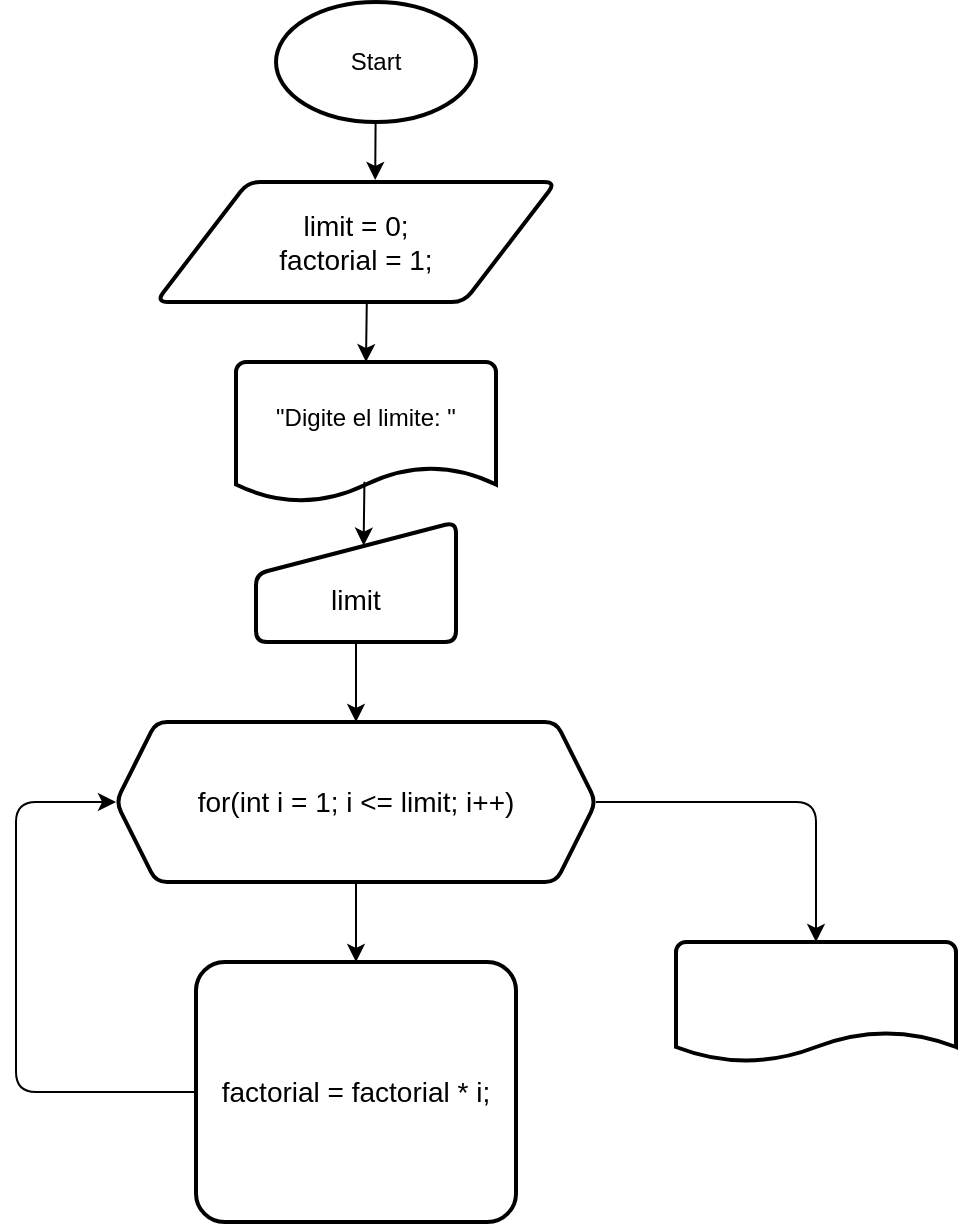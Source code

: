 <mxfile>
    <diagram id="lNHstIZkIwSnykczUFia" name="Page-1">
        <mxGraphModel dx="789" dy="623" grid="1" gridSize="10" guides="1" tooltips="1" connect="1" arrows="1" fold="1" page="1" pageScale="1" pageWidth="850" pageHeight="1100" math="0" shadow="0">
            <root>
                <mxCell id="0"/>
                <mxCell id="1" parent="0"/>
                <mxCell id="2" value="Start" style="strokeWidth=2;html=1;shape=mxgraph.flowchart.start_1;whiteSpace=wrap;" vertex="1" parent="1">
                    <mxGeometry x="310" y="40" width="100" height="60" as="geometry"/>
                </mxCell>
                <mxCell id="3" value="limit = 0;&lt;div&gt;factorial = 1;&lt;/div&gt;" style="shape=parallelogram;html=1;strokeWidth=2;perimeter=parallelogramPerimeter;whiteSpace=wrap;rounded=1;arcSize=12;size=0.23;fontSize=14;" vertex="1" parent="1">
                    <mxGeometry x="250" y="130" width="200" height="60" as="geometry"/>
                </mxCell>
                <mxCell id="4" style="edgeStyle=none;html=1;entryX=0.548;entryY=-0.017;entryDx=0;entryDy=0;entryPerimeter=0;" edge="1" parent="1" source="2" target="3">
                    <mxGeometry relative="1" as="geometry"/>
                </mxCell>
                <mxCell id="5" value="&quot;Digite el limite: &quot;&lt;div&gt;&lt;br&gt;&lt;/div&gt;" style="strokeWidth=2;html=1;shape=mxgraph.flowchart.document2;whiteSpace=wrap;size=0.25;" vertex="1" parent="1">
                    <mxGeometry x="290" y="220" width="130" height="70" as="geometry"/>
                </mxCell>
                <mxCell id="7" value="" style="edgeStyle=none;orthogonalLoop=1;jettySize=auto;html=1;exitX=0.527;exitY=0.995;exitDx=0;exitDy=0;exitPerimeter=0;entryX=0.5;entryY=0;entryDx=0;entryDy=0;entryPerimeter=0;" edge="1" parent="1" source="3" target="5">
                    <mxGeometry width="100" relative="1" as="geometry">
                        <mxPoint x="340" y="210" as="sourcePoint"/>
                        <mxPoint x="356" y="240" as="targetPoint"/>
                        <Array as="points"/>
                    </mxGeometry>
                </mxCell>
                <mxCell id="13" value="" style="edgeStyle=none;html=1;" edge="1" parent="1" source="9" target="12">
                    <mxGeometry relative="1" as="geometry"/>
                </mxCell>
                <mxCell id="9" value="&lt;div&gt;&lt;br&gt;&lt;/div&gt;&lt;div&gt;limit&lt;/div&gt;" style="html=1;strokeWidth=2;shape=manualInput;whiteSpace=wrap;rounded=1;size=26;arcSize=11;fontSize=14;" vertex="1" parent="1">
                    <mxGeometry x="300" y="300" width="100" height="60" as="geometry"/>
                </mxCell>
                <mxCell id="10" style="edgeStyle=none;html=1;entryX=0.538;entryY=0.197;entryDx=0;entryDy=0;entryPerimeter=0;exitX=0.494;exitY=0.855;exitDx=0;exitDy=0;exitPerimeter=0;" edge="1" parent="1" source="5" target="9">
                    <mxGeometry relative="1" as="geometry"/>
                </mxCell>
                <mxCell id="16" value="" style="edgeStyle=none;html=1;" edge="1" parent="1" source="12" target="15">
                    <mxGeometry relative="1" as="geometry"/>
                </mxCell>
                <mxCell id="18" style="edgeStyle=none;html=1;exitX=1;exitY=0.5;exitDx=0;exitDy=0;entryX=0.5;entryY=0;entryDx=0;entryDy=0;entryPerimeter=0;" edge="1" parent="1" source="12" target="20">
                    <mxGeometry relative="1" as="geometry">
                        <mxPoint x="630" y="500" as="targetPoint"/>
                        <Array as="points">
                            <mxPoint x="580" y="440"/>
                        </Array>
                    </mxGeometry>
                </mxCell>
                <mxCell id="12" value="for(int i = 1; i &amp;lt;= limit; i++)" style="whiteSpace=wrap;html=1;fontSize=14;strokeWidth=2;rounded=1;arcSize=11;shape=hexagon;perimeter=hexagonPerimeter2;fixedSize=1;" vertex="1" parent="1">
                    <mxGeometry x="230" y="400" width="240" height="80" as="geometry"/>
                </mxCell>
                <mxCell id="17" style="edgeStyle=none;html=1;entryX=0;entryY=0.5;entryDx=0;entryDy=0;exitX=0;exitY=0.5;exitDx=0;exitDy=0;" edge="1" parent="1" source="15" target="12">
                    <mxGeometry relative="1" as="geometry">
                        <Array as="points">
                            <mxPoint x="180" y="585"/>
                            <mxPoint x="180" y="440"/>
                        </Array>
                    </mxGeometry>
                </mxCell>
                <mxCell id="15" value="factorial = factorial * i;" style="whiteSpace=wrap;html=1;fontSize=14;strokeWidth=2;rounded=1;arcSize=11;fontStyle=0" vertex="1" parent="1">
                    <mxGeometry x="270" y="520" width="160" height="130" as="geometry"/>
                </mxCell>
                <mxCell id="20" value="" style="strokeWidth=2;html=1;shape=mxgraph.flowchart.document2;whiteSpace=wrap;size=0.25;" vertex="1" parent="1">
                    <mxGeometry x="510" y="510" width="140" height="60" as="geometry"/>
                </mxCell>
            </root>
        </mxGraphModel>
    </diagram>
</mxfile>